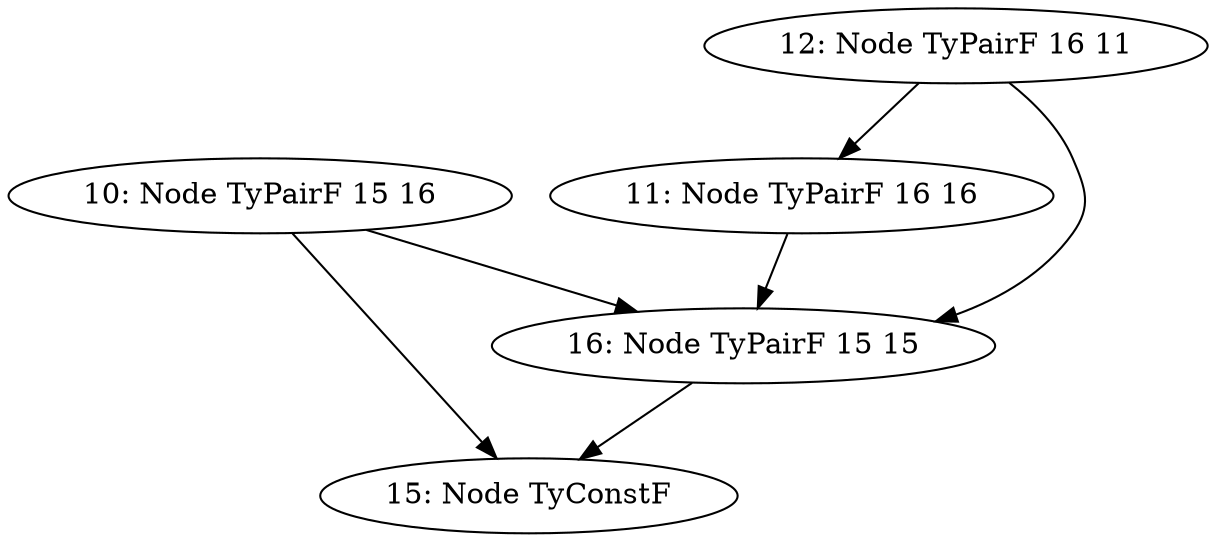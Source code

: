 digraph 
{
  "10" [label="10: Node TyPairF 15 16"]
  "11" [label="11: Node TyPairF 16 16"]
  "12" [label="12: Node TyPairF 16 11"]
  "15" [label="15: Node TyConstF"]
  "16" [label="16: Node TyPairF 15 15"]
  "10" -> "15"
  "10" -> "16"
  "11" -> "16"
  "12" -> "11"
  "12" -> "16"
  "16" -> "15"
}
